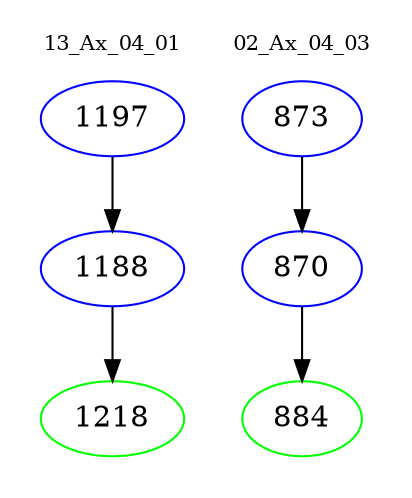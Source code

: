digraph{
subgraph cluster_0 {
color = white
label = "13_Ax_04_01";
fontsize=10;
T0_1197 [label="1197", color="blue"]
T0_1197 -> T0_1188 [color="black"]
T0_1188 [label="1188", color="blue"]
T0_1188 -> T0_1218 [color="black"]
T0_1218 [label="1218", color="green"]
}
subgraph cluster_1 {
color = white
label = "02_Ax_04_03";
fontsize=10;
T1_873 [label="873", color="blue"]
T1_873 -> T1_870 [color="black"]
T1_870 [label="870", color="blue"]
T1_870 -> T1_884 [color="black"]
T1_884 [label="884", color="green"]
}
}
